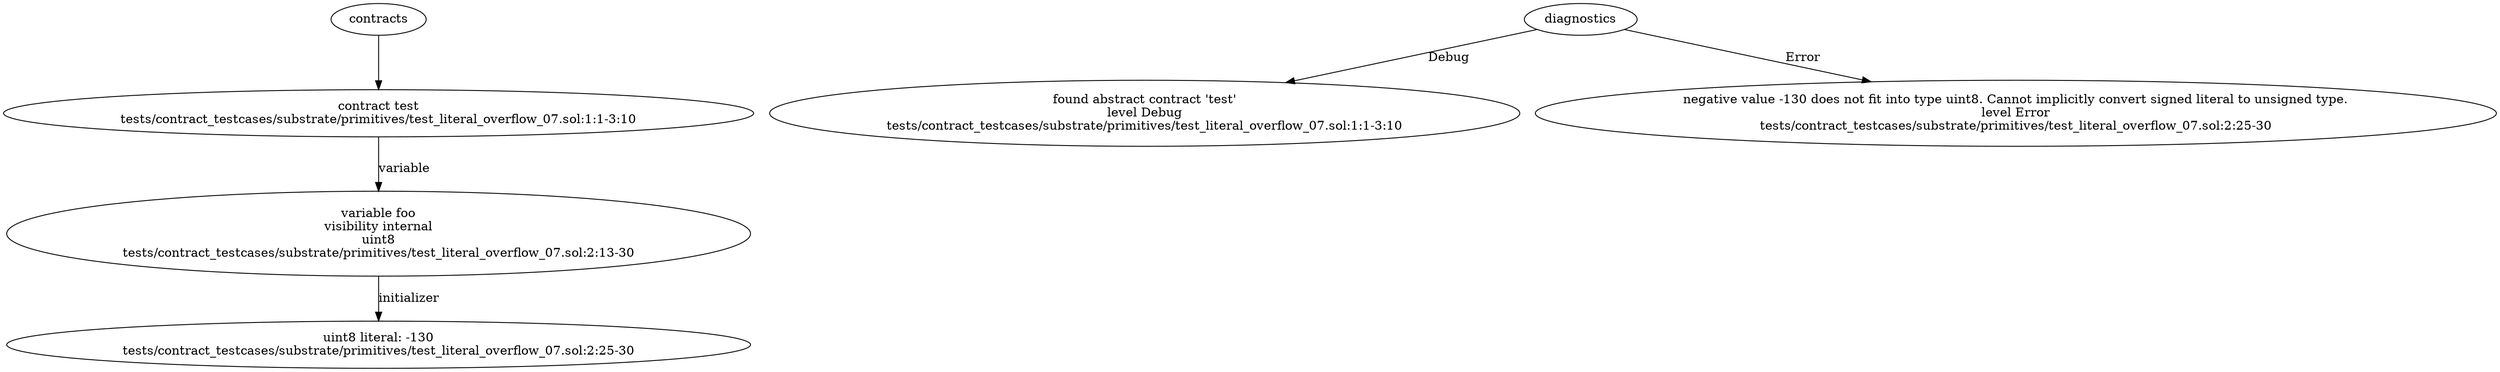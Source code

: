 strict digraph "tests/contract_testcases/substrate/primitives/test_literal_overflow_07.sol" {
	contract [label="contract test\ntests/contract_testcases/substrate/primitives/test_literal_overflow_07.sol:1:1-3:10"]
	var [label="variable foo\nvisibility internal\nuint8\ntests/contract_testcases/substrate/primitives/test_literal_overflow_07.sol:2:13-30"]
	number_literal [label="uint8 literal: -130\ntests/contract_testcases/substrate/primitives/test_literal_overflow_07.sol:2:25-30"]
	diagnostic [label="found abstract contract 'test'\nlevel Debug\ntests/contract_testcases/substrate/primitives/test_literal_overflow_07.sol:1:1-3:10"]
	diagnostic_6 [label="negative value -130 does not fit into type uint8. Cannot implicitly convert signed literal to unsigned type.\nlevel Error\ntests/contract_testcases/substrate/primitives/test_literal_overflow_07.sol:2:25-30"]
	contracts -> contract
	contract -> var [label="variable"]
	var -> number_literal [label="initializer"]
	diagnostics -> diagnostic [label="Debug"]
	diagnostics -> diagnostic_6 [label="Error"]
}
